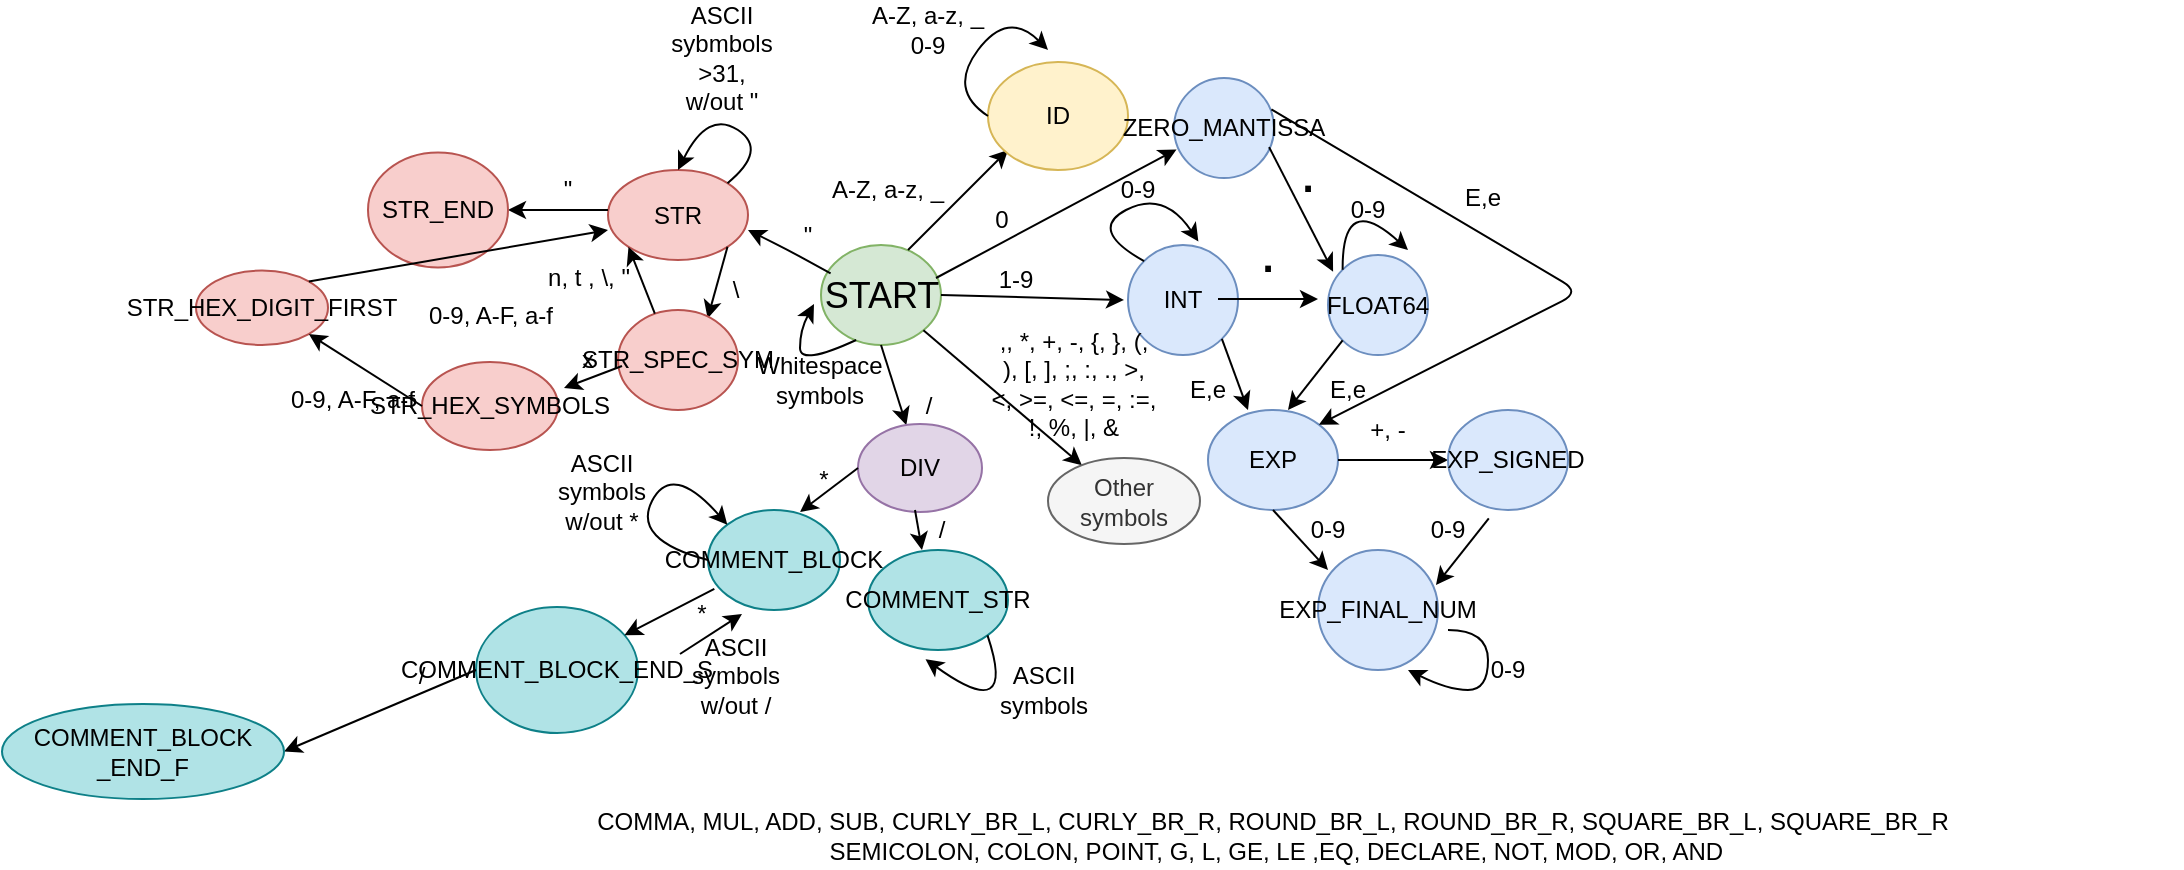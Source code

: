 <mxfile version="13.7.7" type="github">
  <diagram id="LiS3K0BEJRXKUxhy-SxG" name="Page-1">
    <mxGraphModel dx="813" dy="413" grid="0" gridSize="10" guides="1" tooltips="1" connect="1" arrows="1" fold="1" page="1" pageScale="1" pageWidth="1169" pageHeight="827" math="0" shadow="0">
      <root>
        <mxCell id="0" />
        <mxCell id="1" parent="0" />
        <mxCell id="zmABOB659fYbLH1ydskS-1" value="&lt;font style=&quot;font-size: 18px&quot;&gt;START&lt;/font&gt;" style="ellipse;whiteSpace=wrap;html=1;fillColor=#d5e8d4;strokeColor=#82b366;" parent="1" vertex="1">
          <mxGeometry x="499.5" y="206.5" width="60" height="50" as="geometry" />
        </mxCell>
        <mxCell id="zmABOB659fYbLH1ydskS-2" value="" style="endArrow=classic;html=1;" parent="1" edge="1">
          <mxGeometry width="50" height="50" relative="1" as="geometry">
            <mxPoint x="543" y="209" as="sourcePoint" />
            <mxPoint x="593" y="159" as="targetPoint" />
          </mxGeometry>
        </mxCell>
        <mxCell id="zmABOB659fYbLH1ydskS-3" value="A-Z, a-z, _" style="text;html=1;strokeColor=none;fillColor=none;align=center;verticalAlign=middle;whiteSpace=wrap;rounded=0;" parent="1" vertex="1">
          <mxGeometry x="503" y="169" width="60" height="20" as="geometry" />
        </mxCell>
        <mxCell id="zmABOB659fYbLH1ydskS-4" value="ID" style="ellipse;whiteSpace=wrap;html=1;fillColor=#fff2cc;strokeColor=#d6b656;" parent="1" vertex="1">
          <mxGeometry x="583" y="115" width="70" height="54" as="geometry" />
        </mxCell>
        <mxCell id="zmABOB659fYbLH1ydskS-7" value="" style="curved=1;endArrow=classic;html=1;exitX=0;exitY=0.5;exitDx=0;exitDy=0;" parent="1" source="zmABOB659fYbLH1ydskS-4" edge="1">
          <mxGeometry width="50" height="50" relative="1" as="geometry">
            <mxPoint x="483" y="259" as="sourcePoint" />
            <mxPoint x="613" y="109" as="targetPoint" />
            <Array as="points">
              <mxPoint x="563" y="129" />
              <mxPoint x="593" y="89" />
            </Array>
          </mxGeometry>
        </mxCell>
        <mxCell id="zmABOB659fYbLH1ydskS-10" value="A-Z, a-z, _&lt;br&gt;0-9" style="text;html=1;strokeColor=none;fillColor=none;align=center;verticalAlign=middle;whiteSpace=wrap;rounded=0;" parent="1" vertex="1">
          <mxGeometry x="523" y="89" width="60" height="20" as="geometry" />
        </mxCell>
        <mxCell id="zmABOB659fYbLH1ydskS-11" value="" style="endArrow=classic;html=1;exitX=1;exitY=0.5;exitDx=0;exitDy=0;" parent="1" source="zmABOB659fYbLH1ydskS-1" edge="1">
          <mxGeometry width="50" height="50" relative="1" as="geometry">
            <mxPoint x="563" y="239" as="sourcePoint" />
            <mxPoint x="651" y="234" as="targetPoint" />
          </mxGeometry>
        </mxCell>
        <mxCell id="zmABOB659fYbLH1ydskS-12" value="1-9" style="text;html=1;strokeColor=none;fillColor=none;align=center;verticalAlign=middle;whiteSpace=wrap;rounded=0;" parent="1" vertex="1">
          <mxGeometry x="577" y="214" width="40" height="20" as="geometry" />
        </mxCell>
        <mxCell id="zmABOB659fYbLH1ydskS-13" value="INT" style="ellipse;whiteSpace=wrap;html=1;aspect=fixed;fillColor=#dae8fc;strokeColor=#6c8ebf;" parent="1" vertex="1">
          <mxGeometry x="653" y="206.5" width="55" height="55" as="geometry" />
        </mxCell>
        <mxCell id="zmABOB659fYbLH1ydskS-15" value="" style="curved=1;endArrow=classic;html=1;entryX=0.64;entryY=-0.031;entryDx=0;entryDy=0;entryPerimeter=0;exitX=0;exitY=0;exitDx=0;exitDy=0;" parent="1" source="zmABOB659fYbLH1ydskS-13" target="zmABOB659fYbLH1ydskS-13" edge="1">
          <mxGeometry width="50" height="50" relative="1" as="geometry">
            <mxPoint x="483" y="249" as="sourcePoint" />
            <mxPoint x="533" y="199" as="targetPoint" />
            <Array as="points">
              <mxPoint x="633" y="199" />
              <mxPoint x="671" y="179" />
            </Array>
          </mxGeometry>
        </mxCell>
        <mxCell id="zmABOB659fYbLH1ydskS-16" value="0-9" style="text;html=1;strokeColor=none;fillColor=none;align=center;verticalAlign=middle;whiteSpace=wrap;rounded=0;" parent="1" vertex="1">
          <mxGeometry x="638" y="169" width="40" height="20" as="geometry" />
        </mxCell>
        <mxCell id="zmABOB659fYbLH1ydskS-17" value="" style="endArrow=classic;html=1;" parent="1" edge="1">
          <mxGeometry width="50" height="50" relative="1" as="geometry">
            <mxPoint x="698" y="233.5" as="sourcePoint" />
            <mxPoint x="748" y="233.5" as="targetPoint" />
          </mxGeometry>
        </mxCell>
        <mxCell id="zmABOB659fYbLH1ydskS-18" value="&lt;font style=&quot;font-size: 30px&quot;&gt;.&lt;/font&gt;" style="text;html=1;strokeColor=none;fillColor=none;align=center;verticalAlign=middle;whiteSpace=wrap;rounded=0;strokeWidth=3;" parent="1" vertex="1">
          <mxGeometry x="703" y="199" width="40" height="20" as="geometry" />
        </mxCell>
        <mxCell id="zmABOB659fYbLH1ydskS-19" style="edgeStyle=orthogonalEdgeStyle;rounded=0;orthogonalLoop=1;jettySize=auto;html=1;exitX=0.5;exitY=1;exitDx=0;exitDy=0;" parent="1" source="zmABOB659fYbLH1ydskS-18" target="zmABOB659fYbLH1ydskS-18" edge="1">
          <mxGeometry relative="1" as="geometry" />
        </mxCell>
        <mxCell id="zmABOB659fYbLH1ydskS-20" value="FLOAT64" style="ellipse;whiteSpace=wrap;html=1;aspect=fixed;strokeWidth=1;fillColor=#dae8fc;strokeColor=#6c8ebf;" parent="1" vertex="1">
          <mxGeometry x="753" y="211.5" width="50" height="50" as="geometry" />
        </mxCell>
        <mxCell id="zmABOB659fYbLH1ydskS-21" value="" style="endArrow=classic;html=1;exitX=1;exitY=1;exitDx=0;exitDy=0;" parent="1" source="zmABOB659fYbLH1ydskS-13" edge="1">
          <mxGeometry width="50" height="50" relative="1" as="geometry">
            <mxPoint x="678" y="339" as="sourcePoint" />
            <mxPoint x="713" y="289" as="targetPoint" />
          </mxGeometry>
        </mxCell>
        <mxCell id="zmABOB659fYbLH1ydskS-22" value="" style="endArrow=classic;html=1;exitX=0;exitY=1;exitDx=0;exitDy=0;" parent="1" source="zmABOB659fYbLH1ydskS-20" edge="1">
          <mxGeometry width="50" height="50" relative="1" as="geometry">
            <mxPoint x="483" y="239" as="sourcePoint" />
            <mxPoint x="733" y="289" as="targetPoint" />
          </mxGeometry>
        </mxCell>
        <mxCell id="zmABOB659fYbLH1ydskS-23" value="EXP" style="ellipse;whiteSpace=wrap;html=1;strokeWidth=1;fillColor=#dae8fc;strokeColor=#6c8ebf;" parent="1" vertex="1">
          <mxGeometry x="693" y="289" width="65" height="50" as="geometry" />
        </mxCell>
        <mxCell id="zmABOB659fYbLH1ydskS-24" value="E,e" style="text;html=1;strokeColor=none;fillColor=none;align=center;verticalAlign=middle;whiteSpace=wrap;rounded=0;" parent="1" vertex="1">
          <mxGeometry x="673" y="269" width="40" height="20" as="geometry" />
        </mxCell>
        <mxCell id="zmABOB659fYbLH1ydskS-25" value="E,e" style="text;html=1;strokeColor=none;fillColor=none;align=center;verticalAlign=middle;whiteSpace=wrap;rounded=0;" parent="1" vertex="1">
          <mxGeometry x="743" y="269" width="40" height="20" as="geometry" />
        </mxCell>
        <mxCell id="zmABOB659fYbLH1ydskS-26" value="" style="curved=1;endArrow=classic;html=1;exitX=0;exitY=0;exitDx=0;exitDy=0;" parent="1" source="zmABOB659fYbLH1ydskS-20" edge="1">
          <mxGeometry width="50" height="50" relative="1" as="geometry">
            <mxPoint x="483" y="239" as="sourcePoint" />
            <mxPoint x="793" y="209" as="targetPoint" />
            <Array as="points">
              <mxPoint x="760" y="179" />
            </Array>
          </mxGeometry>
        </mxCell>
        <mxCell id="zmABOB659fYbLH1ydskS-28" value="0-9" style="text;html=1;strokeColor=none;fillColor=none;align=center;verticalAlign=middle;whiteSpace=wrap;rounded=0;" parent="1" vertex="1">
          <mxGeometry x="753" y="179" width="40" height="20" as="geometry" />
        </mxCell>
        <mxCell id="zmABOB659fYbLH1ydskS-35" value="+, -" style="text;html=1;strokeColor=none;fillColor=none;align=center;verticalAlign=middle;whiteSpace=wrap;rounded=0;" parent="1" vertex="1">
          <mxGeometry x="763" y="289" width="40" height="20" as="geometry" />
        </mxCell>
        <mxCell id="zmABOB659fYbLH1ydskS-36" value="" style="endArrow=classic;html=1;exitX=1;exitY=0.5;exitDx=0;exitDy=0;" parent="1" source="zmABOB659fYbLH1ydskS-23" edge="1">
          <mxGeometry width="50" height="50" relative="1" as="geometry">
            <mxPoint x="483" y="239" as="sourcePoint" />
            <mxPoint x="813" y="314" as="targetPoint" />
          </mxGeometry>
        </mxCell>
        <mxCell id="zmABOB659fYbLH1ydskS-37" value="EXP_SIGNED" style="ellipse;whiteSpace=wrap;html=1;strokeWidth=1;fillColor=#dae8fc;strokeColor=#6c8ebf;" parent="1" vertex="1">
          <mxGeometry x="813" y="289" width="60" height="50" as="geometry" />
        </mxCell>
        <mxCell id="zmABOB659fYbLH1ydskS-39" value="0-9" style="text;html=1;strokeColor=none;fillColor=none;align=center;verticalAlign=middle;whiteSpace=wrap;rounded=0;" parent="1" vertex="1">
          <mxGeometry x="793" y="339" width="40" height="20" as="geometry" />
        </mxCell>
        <mxCell id="zmABOB659fYbLH1ydskS-42" value="" style="endArrow=classic;html=1;exitX=0.5;exitY=1;exitDx=0;exitDy=0;" parent="1" source="zmABOB659fYbLH1ydskS-23" edge="1">
          <mxGeometry width="50" height="50" relative="1" as="geometry">
            <mxPoint x="648" y="379" as="sourcePoint" />
            <mxPoint x="753" y="369" as="targetPoint" />
          </mxGeometry>
        </mxCell>
        <mxCell id="zmABOB659fYbLH1ydskS-43" value="EXP_FINAL_NUM" style="ellipse;whiteSpace=wrap;html=1;strokeWidth=1;fillColor=#dae8fc;strokeColor=#6c8ebf;" parent="1" vertex="1">
          <mxGeometry x="748" y="359" width="60" height="60" as="geometry" />
        </mxCell>
        <mxCell id="zmABOB659fYbLH1ydskS-44" value="" style="endArrow=classic;html=1;exitX=0.34;exitY=1.084;exitDx=0;exitDy=0;exitPerimeter=0;entryX=0.983;entryY=0.292;entryDx=0;entryDy=0;entryPerimeter=0;" parent="1" source="zmABOB659fYbLH1ydskS-37" target="zmABOB659fYbLH1ydskS-43" edge="1">
          <mxGeometry width="50" height="50" relative="1" as="geometry">
            <mxPoint x="873" y="389" as="sourcePoint" />
            <mxPoint x="813" y="359" as="targetPoint" />
          </mxGeometry>
        </mxCell>
        <mxCell id="zmABOB659fYbLH1ydskS-45" value="0-9" style="text;html=1;strokeColor=none;fillColor=none;align=center;verticalAlign=middle;whiteSpace=wrap;rounded=0;" parent="1" vertex="1">
          <mxGeometry x="733" y="339" width="40" height="20" as="geometry" />
        </mxCell>
        <mxCell id="zmABOB659fYbLH1ydskS-46" value="0-9" style="text;html=1;strokeColor=none;fillColor=none;align=center;verticalAlign=middle;whiteSpace=wrap;rounded=0;" parent="1" vertex="1">
          <mxGeometry x="823" y="409" width="40" height="20" as="geometry" />
        </mxCell>
        <mxCell id="zmABOB659fYbLH1ydskS-49" value="" style="curved=1;endArrow=classic;html=1;entryX=0.75;entryY=1;entryDx=0;entryDy=0;entryPerimeter=0;" parent="1" target="zmABOB659fYbLH1ydskS-43" edge="1">
          <mxGeometry width="50" height="50" relative="1" as="geometry">
            <mxPoint x="813" y="399" as="sourcePoint" />
            <mxPoint x="803" y="444" as="targetPoint" />
            <Array as="points">
              <mxPoint x="833" y="399" />
              <mxPoint x="833" y="429" />
              <mxPoint x="813" y="429" />
            </Array>
          </mxGeometry>
        </mxCell>
        <mxCell id="zmABOB659fYbLH1ydskS-51" value="&quot;" style="text;html=1;strokeColor=none;fillColor=none;align=center;verticalAlign=middle;whiteSpace=wrap;rounded=0;" parent="1" vertex="1">
          <mxGeometry x="473" y="191.5" width="40" height="20" as="geometry" />
        </mxCell>
        <mxCell id="zmABOB659fYbLH1ydskS-56" value="" style="endArrow=classic;html=1;exitX=0.08;exitY=0.284;exitDx=0;exitDy=0;exitPerimeter=0;" parent="1" source="zmABOB659fYbLH1ydskS-1" edge="1">
          <mxGeometry width="50" height="50" relative="1" as="geometry">
            <mxPoint x="483" y="249" as="sourcePoint" />
            <mxPoint x="463" y="199" as="targetPoint" />
            <Array as="points">
              <mxPoint x="483" y="209" />
            </Array>
          </mxGeometry>
        </mxCell>
        <mxCell id="zmABOB659fYbLH1ydskS-57" value="STR" style="ellipse;whiteSpace=wrap;html=1;strokeWidth=1;fillColor=#f8cecc;strokeColor=#b85450;" parent="1" vertex="1">
          <mxGeometry x="393" y="169" width="70" height="45" as="geometry" />
        </mxCell>
        <mxCell id="zmABOB659fYbLH1ydskS-59" value="" style="curved=1;endArrow=classic;html=1;entryX=0.5;entryY=0;entryDx=0;entryDy=0;exitX=1;exitY=0;exitDx=0;exitDy=0;" parent="1" source="zmABOB659fYbLH1ydskS-57" target="zmABOB659fYbLH1ydskS-57" edge="1">
          <mxGeometry width="50" height="50" relative="1" as="geometry">
            <mxPoint x="483" y="249" as="sourcePoint" />
            <mxPoint x="533" y="199" as="targetPoint" />
            <Array as="points">
              <mxPoint x="473" y="159" />
              <mxPoint x="443" y="139" />
            </Array>
          </mxGeometry>
        </mxCell>
        <mxCell id="zmABOB659fYbLH1ydskS-60" value="ASCII sybmbols &amp;gt;31, w/out &quot;" style="text;html=1;strokeColor=none;fillColor=none;align=center;verticalAlign=middle;whiteSpace=wrap;rounded=0;" parent="1" vertex="1">
          <mxGeometry x="430" y="103" width="40" height="20" as="geometry" />
        </mxCell>
        <mxCell id="zmABOB659fYbLH1ydskS-61" value="&quot;" style="text;html=1;strokeColor=none;fillColor=none;align=center;verticalAlign=middle;whiteSpace=wrap;rounded=0;" parent="1" vertex="1">
          <mxGeometry x="353" y="169" width="40" height="20" as="geometry" />
        </mxCell>
        <mxCell id="zmABOB659fYbLH1ydskS-66" value="" style="endArrow=classic;html=1;" parent="1" edge="1">
          <mxGeometry width="50" height="50" relative="1" as="geometry">
            <mxPoint x="393" y="189" as="sourcePoint" />
            <mxPoint x="343" y="189" as="targetPoint" />
          </mxGeometry>
        </mxCell>
        <mxCell id="zmABOB659fYbLH1ydskS-67" value="STR_END" style="ellipse;whiteSpace=wrap;html=1;strokeWidth=1;fillColor=#f8cecc;strokeColor=#b85450;" parent="1" vertex="1">
          <mxGeometry x="273" y="160.25" width="70" height="57.5" as="geometry" />
        </mxCell>
        <mxCell id="zmABOB659fYbLH1ydskS-68" value="" style="endArrow=classic;html=1;exitX=1;exitY=1;exitDx=0;exitDy=0;entryX=0.747;entryY=0.084;entryDx=0;entryDy=0;entryPerimeter=0;" parent="1" source="zmABOB659fYbLH1ydskS-57" target="zmABOB659fYbLH1ydskS-69" edge="1">
          <mxGeometry width="50" height="50" relative="1" as="geometry">
            <mxPoint x="443" y="219" as="sourcePoint" />
            <mxPoint x="433" y="249" as="targetPoint" />
          </mxGeometry>
        </mxCell>
        <mxCell id="zmABOB659fYbLH1ydskS-69" value="STR_SPEC_SYM" style="ellipse;whiteSpace=wrap;html=1;strokeWidth=1;fillColor=#f8cecc;strokeColor=#b85450;" parent="1" vertex="1">
          <mxGeometry x="398" y="239" width="60" height="50" as="geometry" />
        </mxCell>
        <mxCell id="zmABOB659fYbLH1ydskS-70" value="\" style="text;html=1;strokeColor=none;fillColor=none;align=center;verticalAlign=middle;whiteSpace=wrap;rounded=0;" parent="1" vertex="1">
          <mxGeometry x="437" y="219" width="40" height="20" as="geometry" />
        </mxCell>
        <mxCell id="zmABOB659fYbLH1ydskS-72" value="" style="endArrow=classic;html=1;entryX=0;entryY=1;entryDx=0;entryDy=0;exitX=0.307;exitY=0.036;exitDx=0;exitDy=0;exitPerimeter=0;" parent="1" source="zmABOB659fYbLH1ydskS-69" target="zmABOB659fYbLH1ydskS-57" edge="1">
          <mxGeometry width="50" height="50" relative="1" as="geometry">
            <mxPoint x="480" y="232" as="sourcePoint" />
            <mxPoint x="530" y="182" as="targetPoint" />
          </mxGeometry>
        </mxCell>
        <mxCell id="zmABOB659fYbLH1ydskS-78" value="n, t , \, &quot;" style="text;html=1;align=center;verticalAlign=middle;resizable=0;points=[];autosize=1;" parent="1" vertex="1">
          <mxGeometry x="357" y="213.75" width="51" height="18" as="geometry" />
        </mxCell>
        <mxCell id="zmABOB659fYbLH1ydskS-80" value="" style="endArrow=classic;html=1;" parent="1" edge="1">
          <mxGeometry width="50" height="50" relative="1" as="geometry">
            <mxPoint x="400" y="267" as="sourcePoint" />
            <mxPoint x="371" y="278" as="targetPoint" />
          </mxGeometry>
        </mxCell>
        <mxCell id="zmABOB659fYbLH1ydskS-81" value="STR_HEX_SYMBOLS" style="ellipse;whiteSpace=wrap;html=1;strokeWidth=1;fillColor=#f8cecc;strokeColor=#b85450;" parent="1" vertex="1">
          <mxGeometry x="300" y="265" width="68" height="44" as="geometry" />
        </mxCell>
        <mxCell id="zmABOB659fYbLH1ydskS-82" value="x" style="text;html=1;strokeColor=none;fillColor=none;align=center;verticalAlign=middle;whiteSpace=wrap;rounded=0;" parent="1" vertex="1">
          <mxGeometry x="362.5" y="254" width="40" height="20" as="geometry" />
        </mxCell>
        <mxCell id="zmABOB659fYbLH1ydskS-83" value="STR_HEX_DIGIT_FIRST" style="ellipse;whiteSpace=wrap;html=1;strokeWidth=1;fillColor=#f8cecc;strokeColor=#b85450;" parent="1" vertex="1">
          <mxGeometry x="187" y="219.25" width="66" height="37.25" as="geometry" />
        </mxCell>
        <mxCell id="zmABOB659fYbLH1ydskS-84" value="" style="endArrow=classic;html=1;entryX=1;entryY=1;entryDx=0;entryDy=0;exitX=0;exitY=0.5;exitDx=0;exitDy=0;" parent="1" source="zmABOB659fYbLH1ydskS-81" target="zmABOB659fYbLH1ydskS-83" edge="1">
          <mxGeometry width="50" height="50" relative="1" as="geometry">
            <mxPoint x="480" y="217" as="sourcePoint" />
            <mxPoint x="530" y="167" as="targetPoint" />
          </mxGeometry>
        </mxCell>
        <mxCell id="zmABOB659fYbLH1ydskS-85" value="" style="endArrow=classic;html=1;entryX=0;entryY=0.667;entryDx=0;entryDy=0;entryPerimeter=0;exitX=1;exitY=0;exitDx=0;exitDy=0;" parent="1" source="zmABOB659fYbLH1ydskS-83" target="zmABOB659fYbLH1ydskS-57" edge="1">
          <mxGeometry width="50" height="50" relative="1" as="geometry">
            <mxPoint x="480" y="217" as="sourcePoint" />
            <mxPoint x="530" y="167" as="targetPoint" />
          </mxGeometry>
        </mxCell>
        <mxCell id="zmABOB659fYbLH1ydskS-86" value="0-9, A-F, a-f" style="text;html=1;strokeColor=none;fillColor=none;align=center;verticalAlign=middle;whiteSpace=wrap;rounded=0;" parent="1" vertex="1">
          <mxGeometry x="231" y="274" width="69" height="20" as="geometry" />
        </mxCell>
        <mxCell id="zmABOB659fYbLH1ydskS-87" value="0-9, A-F, a-f" style="text;html=1;strokeColor=none;fillColor=none;align=center;verticalAlign=middle;whiteSpace=wrap;rounded=0;" parent="1" vertex="1">
          <mxGeometry x="300" y="231.75" width="69" height="20" as="geometry" />
        </mxCell>
        <mxCell id="zmABOB659fYbLH1ydskS-88" value="" style="endArrow=classic;html=1;exitX=1;exitY=1;exitDx=0;exitDy=0;" parent="1" source="zmABOB659fYbLH1ydskS-1" target="zmABOB659fYbLH1ydskS-89" edge="1">
          <mxGeometry width="50" height="50" relative="1" as="geometry">
            <mxPoint x="480" y="193" as="sourcePoint" />
            <mxPoint x="584" y="289" as="targetPoint" />
          </mxGeometry>
        </mxCell>
        <mxCell id="zmABOB659fYbLH1ydskS-89" value="Other symbols" style="ellipse;whiteSpace=wrap;html=1;fillColor=#f5f5f5;strokeColor=#666666;fontColor=#333333;" parent="1" vertex="1">
          <mxGeometry x="613" y="313" width="76" height="43" as="geometry" />
        </mxCell>
        <mxCell id="zmABOB659fYbLH1ydskS-90" value=",, *, +, -, {, }, (, ), [, ], ;, :, ., &amp;gt;, &amp;lt;, &amp;gt;=, &amp;lt;=, =, :=, !, %, |, &amp;amp;" style="text;html=1;strokeColor=none;fillColor=none;align=center;verticalAlign=middle;whiteSpace=wrap;rounded=0;" parent="1" vertex="1">
          <mxGeometry x="583" y="249" width="86" height="54" as="geometry" />
        </mxCell>
        <mxCell id="zmABOB659fYbLH1ydskS-91" value="" style="endArrow=classic;html=1;exitX=0.5;exitY=1;exitDx=0;exitDy=0;" parent="1" source="zmABOB659fYbLH1ydskS-1" target="zmABOB659fYbLH1ydskS-93" edge="1">
          <mxGeometry width="50" height="50" relative="1" as="geometry">
            <mxPoint x="542" y="254" as="sourcePoint" />
            <mxPoint x="542" y="309" as="targetPoint" />
          </mxGeometry>
        </mxCell>
        <mxCell id="zmABOB659fYbLH1ydskS-92" value="/" style="text;html=1;align=center;verticalAlign=middle;resizable=0;points=[];autosize=1;" parent="1" vertex="1">
          <mxGeometry x="546.5" y="278" width="13" height="18" as="geometry" />
        </mxCell>
        <mxCell id="zmABOB659fYbLH1ydskS-93" value="DIV" style="ellipse;whiteSpace=wrap;html=1;fillColor=#e1d5e7;strokeColor=#9673a6;" parent="1" vertex="1">
          <mxGeometry x="518" y="296" width="62" height="44" as="geometry" />
        </mxCell>
        <mxCell id="zmABOB659fYbLH1ydskS-94" value="" style="endArrow=classic;html=1;entryX=0.25;entryY=1;entryDx=0;entryDy=0;" parent="1" target="zmABOB659fYbLH1ydskS-95" edge="1">
          <mxGeometry width="50" height="50" relative="1" as="geometry">
            <mxPoint x="546.5" y="339" as="sourcePoint" />
            <mxPoint x="546.5" y="376" as="targetPoint" />
          </mxGeometry>
        </mxCell>
        <mxCell id="zmABOB659fYbLH1ydskS-95" value="/" style="text;html=1;strokeColor=none;fillColor=none;align=center;verticalAlign=middle;whiteSpace=wrap;rounded=0;" parent="1" vertex="1">
          <mxGeometry x="540" y="339" width="40" height="20" as="geometry" />
        </mxCell>
        <mxCell id="zmABOB659fYbLH1ydskS-96" value="COMMENT_STR" style="ellipse;whiteSpace=wrap;html=1;strokeWidth=1;fillColor=#b0e3e6;strokeColor=#0e8088;" parent="1" vertex="1">
          <mxGeometry x="523" y="359" width="70" height="50" as="geometry" />
        </mxCell>
        <mxCell id="zmABOB659fYbLH1ydskS-100" value="" style="endArrow=classic;html=1;exitX=0;exitY=0.5;exitDx=0;exitDy=0;" parent="1" source="zmABOB659fYbLH1ydskS-93" edge="1">
          <mxGeometry width="50" height="50" relative="1" as="geometry">
            <mxPoint x="480" y="389" as="sourcePoint" />
            <mxPoint x="489" y="340" as="targetPoint" />
          </mxGeometry>
        </mxCell>
        <mxCell id="zmABOB659fYbLH1ydskS-101" value="COMMENT_BLOCK" style="ellipse;whiteSpace=wrap;html=1;strokeWidth=1;fillColor=#b0e3e6;strokeColor=#0e8088;" parent="1" vertex="1">
          <mxGeometry x="443" y="339" width="66" height="50" as="geometry" />
        </mxCell>
        <mxCell id="zmABOB659fYbLH1ydskS-103" value="*" style="text;html=1;strokeColor=none;fillColor=none;align=center;verticalAlign=middle;whiteSpace=wrap;rounded=0;" parent="1" vertex="1">
          <mxGeometry x="481" y="314" width="40" height="20" as="geometry" />
        </mxCell>
        <mxCell id="zmABOB659fYbLH1ydskS-105" value="COMMENT_BLOCK_END_S" style="ellipse;whiteSpace=wrap;html=1;strokeWidth=1;fillColor=#b0e3e6;strokeColor=#0e8088;" parent="1" vertex="1">
          <mxGeometry x="327" y="387.5" width="81" height="63" as="geometry" />
        </mxCell>
        <mxCell id="zmABOB659fYbLH1ydskS-106" value="" style="endArrow=classic;html=1;exitX=0.048;exitY=0.788;exitDx=0;exitDy=0;exitPerimeter=0;" parent="1" source="zmABOB659fYbLH1ydskS-101" target="zmABOB659fYbLH1ydskS-105" edge="1">
          <mxGeometry width="50" height="50" relative="1" as="geometry">
            <mxPoint x="480" y="448" as="sourcePoint" />
            <mxPoint x="530" y="398" as="targetPoint" />
          </mxGeometry>
        </mxCell>
        <mxCell id="zmABOB659fYbLH1ydskS-107" value="" style="curved=1;endArrow=classic;html=1;entryX=0;entryY=0;entryDx=0;entryDy=0;exitX=0;exitY=0.5;exitDx=0;exitDy=0;" parent="1" source="zmABOB659fYbLH1ydskS-101" target="zmABOB659fYbLH1ydskS-101" edge="1">
          <mxGeometry width="50" height="50" relative="1" as="geometry">
            <mxPoint x="480" y="448" as="sourcePoint" />
            <mxPoint x="530" y="398" as="targetPoint" />
            <Array as="points">
              <mxPoint x="405" y="354" />
              <mxPoint x="425" y="315" />
            </Array>
          </mxGeometry>
        </mxCell>
        <mxCell id="zmABOB659fYbLH1ydskS-108" value="" style="curved=1;endArrow=classic;html=1;exitX=1;exitY=1;exitDx=0;exitDy=0;entryX=0.411;entryY=1.092;entryDx=0;entryDy=0;entryPerimeter=0;" parent="1" source="zmABOB659fYbLH1ydskS-96" target="zmABOB659fYbLH1ydskS-96" edge="1">
          <mxGeometry width="50" height="50" relative="1" as="geometry">
            <mxPoint x="480" y="448" as="sourcePoint" />
            <mxPoint x="552" y="416" as="targetPoint" />
            <Array as="points">
              <mxPoint x="598" y="447" />
            </Array>
          </mxGeometry>
        </mxCell>
        <mxCell id="zmABOB659fYbLH1ydskS-109" value="*" style="text;html=1;strokeColor=none;fillColor=none;align=center;verticalAlign=middle;whiteSpace=wrap;rounded=0;" parent="1" vertex="1">
          <mxGeometry x="420" y="381" width="40" height="20" as="geometry" />
        </mxCell>
        <mxCell id="zmABOB659fYbLH1ydskS-111" value="" style="endArrow=classic;html=1;entryX=1;entryY=0.5;entryDx=0;entryDy=0;" parent="1" target="zmABOB659fYbLH1ydskS-109" edge="1">
          <mxGeometry width="50" height="50" relative="1" as="geometry">
            <mxPoint x="429" y="411" as="sourcePoint" />
            <mxPoint x="475" y="392" as="targetPoint" />
          </mxGeometry>
        </mxCell>
        <mxCell id="zmABOB659fYbLH1ydskS-112" value="" style="endArrow=classic;html=1;exitX=0;exitY=0.5;exitDx=0;exitDy=0;entryX=1;entryY=0.5;entryDx=0;entryDy=0;" parent="1" source="zmABOB659fYbLH1ydskS-105" target="zmABOB659fYbLH1ydskS-113" edge="1">
          <mxGeometry width="50" height="50" relative="1" as="geometry">
            <mxPoint x="480" y="448" as="sourcePoint" />
            <mxPoint x="329" y="411" as="targetPoint" />
          </mxGeometry>
        </mxCell>
        <mxCell id="zmABOB659fYbLH1ydskS-113" value="COMMENT_BLOCK&lt;br&gt;_END_F" style="ellipse;whiteSpace=wrap;html=1;strokeWidth=1;fillColor=#b0e3e6;strokeColor=#0e8088;" parent="1" vertex="1">
          <mxGeometry x="90" y="436" width="141" height="47.5" as="geometry" />
        </mxCell>
        <mxCell id="zmABOB659fYbLH1ydskS-114" value="/" style="text;html=1;strokeColor=none;fillColor=none;align=center;verticalAlign=middle;whiteSpace=wrap;rounded=0;" parent="1" vertex="1">
          <mxGeometry x="280" y="412" width="40" height="20" as="geometry" />
        </mxCell>
        <mxCell id="zmABOB659fYbLH1ydskS-115" value="ASCII symbols w/out *" style="text;html=1;strokeColor=none;fillColor=none;align=center;verticalAlign=middle;whiteSpace=wrap;rounded=0;" parent="1" vertex="1">
          <mxGeometry x="370" y="320" width="40" height="20" as="geometry" />
        </mxCell>
        <mxCell id="zmABOB659fYbLH1ydskS-116" value="ASCII symbols" style="text;html=1;strokeColor=none;fillColor=none;align=center;verticalAlign=middle;whiteSpace=wrap;rounded=0;" parent="1" vertex="1">
          <mxGeometry x="591" y="405" width="40" height="47" as="geometry" />
        </mxCell>
        <mxCell id="zmABOB659fYbLH1ydskS-118" value="ASCII symbols w/out /" style="text;html=1;strokeColor=none;fillColor=none;align=center;verticalAlign=middle;whiteSpace=wrap;rounded=0;" parent="1" vertex="1">
          <mxGeometry x="437" y="412" width="40" height="20" as="geometry" />
        </mxCell>
        <mxCell id="zmABOB659fYbLH1ydskS-125" value="" style="curved=1;endArrow=classic;html=1;exitX=0.293;exitY=0.95;exitDx=0;exitDy=0;exitPerimeter=0;" parent="1" source="zmABOB659fYbLH1ydskS-1" edge="1">
          <mxGeometry width="50" height="50" relative="1" as="geometry">
            <mxPoint x="518" y="260" as="sourcePoint" />
            <mxPoint x="496" y="236" as="targetPoint" />
            <Array as="points">
              <mxPoint x="489" y="267" />
              <mxPoint x="489" y="249" />
            </Array>
          </mxGeometry>
        </mxCell>
        <mxCell id="zmABOB659fYbLH1ydskS-127" value="Whitespace&lt;br&gt;symbols" style="text;html=1;strokeColor=none;fillColor=none;align=center;verticalAlign=middle;whiteSpace=wrap;rounded=0;" parent="1" vertex="1">
          <mxGeometry x="480" y="266" width="38" height="16" as="geometry" />
        </mxCell>
        <mxCell id="Mf3XOi6XKtzInk6NChBy-1" value="COMMA, MUL, ADD, SUB, CURLY_BR_L, CURLY_BR_R, ROUND_BR_L, ROUND_BR_R, SQUARE_BR_L, SQUARE_BR_R&lt;br&gt;&amp;nbsp;SEMICOLON, COLON, POINT, G, L, GE, LE ,EQ, DECLARE, NOT, MOD, OR, AND" style="text;html=1;align=center;verticalAlign=middle;resizable=0;points=[];autosize=1;" vertex="1" parent="1">
          <mxGeometry x="269" y="486" width="911" height="32" as="geometry" />
        </mxCell>
        <mxCell id="Mf3XOi6XKtzInk6NChBy-2" value="ZERO_MANTISSA" style="ellipse;whiteSpace=wrap;html=1;aspect=fixed;strokeWidth=1;fillColor=#dae8fc;strokeColor=#6c8ebf;" vertex="1" parent="1">
          <mxGeometry x="676" y="123" width="50" height="50" as="geometry" />
        </mxCell>
        <mxCell id="Mf3XOi6XKtzInk6NChBy-8" value="" style="endArrow=classic;html=1;entryX=0.026;entryY=0.714;entryDx=0;entryDy=0;entryPerimeter=0;" edge="1" parent="1" target="Mf3XOi6XKtzInk6NChBy-2">
          <mxGeometry width="50" height="50" relative="1" as="geometry">
            <mxPoint x="557" y="223" as="sourcePoint" />
            <mxPoint x="607" y="173" as="targetPoint" />
          </mxGeometry>
        </mxCell>
        <mxCell id="Mf3XOi6XKtzInk6NChBy-9" value="0" style="text;html=1;strokeColor=none;fillColor=none;align=center;verticalAlign=middle;whiteSpace=wrap;rounded=0;" vertex="1" parent="1">
          <mxGeometry x="570" y="184" width="40" height="20" as="geometry" />
        </mxCell>
        <mxCell id="Mf3XOi6XKtzInk6NChBy-10" value="" style="endArrow=classic;html=1;exitX=0.951;exitY=0.691;exitDx=0;exitDy=0;exitPerimeter=0;entryX=0.051;entryY=0.167;entryDx=0;entryDy=0;entryPerimeter=0;" edge="1" parent="1" source="Mf3XOi6XKtzInk6NChBy-2" target="zmABOB659fYbLH1ydskS-20">
          <mxGeometry width="50" height="50" relative="1" as="geometry">
            <mxPoint x="811" y="198" as="sourcePoint" />
            <mxPoint x="861" y="148" as="targetPoint" />
          </mxGeometry>
        </mxCell>
        <mxCell id="Mf3XOi6XKtzInk6NChBy-11" value="&lt;font style=&quot;font-size: 30px&quot;&gt;.&lt;/font&gt;" style="text;html=1;strokeColor=none;fillColor=none;align=center;verticalAlign=middle;whiteSpace=wrap;rounded=0;strokeWidth=3;" vertex="1" parent="1">
          <mxGeometry x="723" y="159" width="40" height="20" as="geometry" />
        </mxCell>
        <mxCell id="Mf3XOi6XKtzInk6NChBy-12" value="" style="endArrow=classic;html=1;exitX=0.974;exitY=0.314;exitDx=0;exitDy=0;exitPerimeter=0;entryX=1;entryY=0;entryDx=0;entryDy=0;" edge="1" parent="1" source="Mf3XOi6XKtzInk6NChBy-2" target="zmABOB659fYbLH1ydskS-23">
          <mxGeometry width="50" height="50" relative="1" as="geometry">
            <mxPoint x="620" y="304" as="sourcePoint" />
            <mxPoint x="914" y="254" as="targetPoint" />
            <Array as="points">
              <mxPoint x="879" y="230" />
            </Array>
          </mxGeometry>
        </mxCell>
        <mxCell id="Mf3XOi6XKtzInk6NChBy-13" value="E,e" style="text;html=1;align=center;verticalAlign=middle;resizable=0;points=[];autosize=1;" vertex="1" parent="1">
          <mxGeometry x="813" y="173.5" width="34" height="18" as="geometry" />
        </mxCell>
      </root>
    </mxGraphModel>
  </diagram>
</mxfile>
